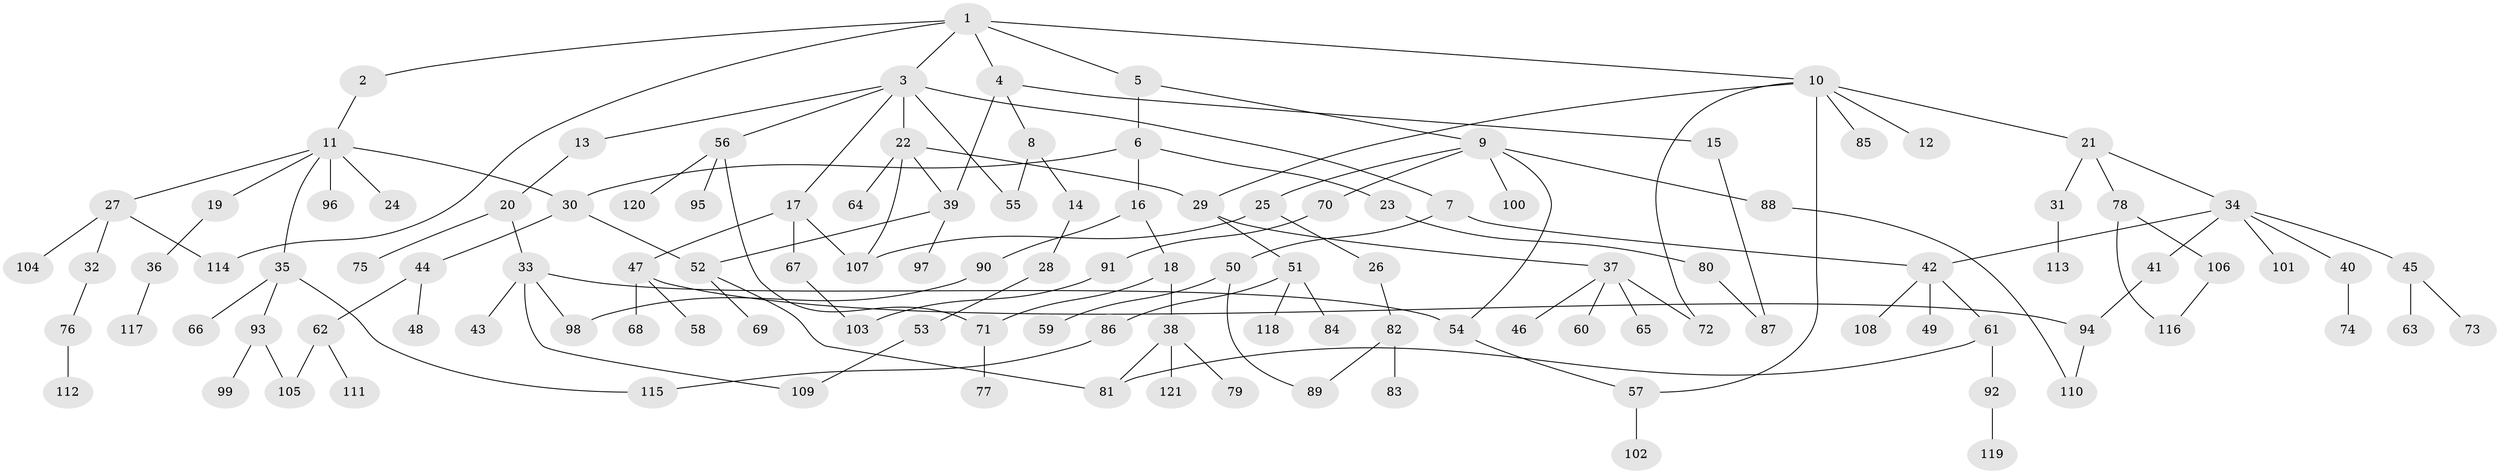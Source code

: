 // coarse degree distribution, {8: 0.02702702702702703, 3: 0.24324324324324326, 2: 0.21621621621621623, 6: 0.08108108108108109, 1: 0.1891891891891892, 4: 0.13513513513513514, 5: 0.10810810810810811}
// Generated by graph-tools (version 1.1) at 2025/36/03/04/25 23:36:10]
// undirected, 121 vertices, 145 edges
graph export_dot {
  node [color=gray90,style=filled];
  1;
  2;
  3;
  4;
  5;
  6;
  7;
  8;
  9;
  10;
  11;
  12;
  13;
  14;
  15;
  16;
  17;
  18;
  19;
  20;
  21;
  22;
  23;
  24;
  25;
  26;
  27;
  28;
  29;
  30;
  31;
  32;
  33;
  34;
  35;
  36;
  37;
  38;
  39;
  40;
  41;
  42;
  43;
  44;
  45;
  46;
  47;
  48;
  49;
  50;
  51;
  52;
  53;
  54;
  55;
  56;
  57;
  58;
  59;
  60;
  61;
  62;
  63;
  64;
  65;
  66;
  67;
  68;
  69;
  70;
  71;
  72;
  73;
  74;
  75;
  76;
  77;
  78;
  79;
  80;
  81;
  82;
  83;
  84;
  85;
  86;
  87;
  88;
  89;
  90;
  91;
  92;
  93;
  94;
  95;
  96;
  97;
  98;
  99;
  100;
  101;
  102;
  103;
  104;
  105;
  106;
  107;
  108;
  109;
  110;
  111;
  112;
  113;
  114;
  115;
  116;
  117;
  118;
  119;
  120;
  121;
  1 -- 2;
  1 -- 3;
  1 -- 4;
  1 -- 5;
  1 -- 10;
  1 -- 114;
  2 -- 11;
  3 -- 7;
  3 -- 13;
  3 -- 17;
  3 -- 22;
  3 -- 56;
  3 -- 55;
  4 -- 8;
  4 -- 15;
  4 -- 39;
  5 -- 6;
  5 -- 9;
  6 -- 16;
  6 -- 23;
  6 -- 30;
  7 -- 50;
  7 -- 42;
  8 -- 14;
  8 -- 55;
  9 -- 25;
  9 -- 54;
  9 -- 70;
  9 -- 88;
  9 -- 100;
  10 -- 12;
  10 -- 21;
  10 -- 72;
  10 -- 85;
  10 -- 57;
  10 -- 29;
  11 -- 19;
  11 -- 24;
  11 -- 27;
  11 -- 30;
  11 -- 35;
  11 -- 96;
  13 -- 20;
  14 -- 28;
  15 -- 87;
  16 -- 18;
  16 -- 90;
  17 -- 47;
  17 -- 67;
  17 -- 107;
  18 -- 38;
  18 -- 71;
  19 -- 36;
  20 -- 33;
  20 -- 75;
  21 -- 31;
  21 -- 34;
  21 -- 78;
  22 -- 29;
  22 -- 64;
  22 -- 39;
  22 -- 107;
  23 -- 80;
  25 -- 26;
  25 -- 107;
  26 -- 82;
  27 -- 32;
  27 -- 104;
  27 -- 114;
  28 -- 53;
  29 -- 37;
  29 -- 51;
  30 -- 44;
  30 -- 52;
  31 -- 113;
  32 -- 76;
  33 -- 43;
  33 -- 109;
  33 -- 54;
  33 -- 98;
  34 -- 40;
  34 -- 41;
  34 -- 42;
  34 -- 45;
  34 -- 101;
  35 -- 66;
  35 -- 93;
  35 -- 115;
  36 -- 117;
  37 -- 46;
  37 -- 60;
  37 -- 65;
  37 -- 72;
  38 -- 79;
  38 -- 121;
  38 -- 81;
  39 -- 52;
  39 -- 97;
  40 -- 74;
  41 -- 94;
  42 -- 49;
  42 -- 61;
  42 -- 108;
  44 -- 48;
  44 -- 62;
  45 -- 63;
  45 -- 73;
  47 -- 58;
  47 -- 68;
  47 -- 94;
  50 -- 59;
  50 -- 89;
  51 -- 84;
  51 -- 86;
  51 -- 118;
  52 -- 69;
  52 -- 81;
  53 -- 109;
  54 -- 57;
  56 -- 71;
  56 -- 95;
  56 -- 120;
  57 -- 102;
  61 -- 92;
  61 -- 81;
  62 -- 105;
  62 -- 111;
  67 -- 103;
  70 -- 91;
  71 -- 77;
  76 -- 112;
  78 -- 106;
  78 -- 116;
  80 -- 87;
  82 -- 83;
  82 -- 89;
  86 -- 115;
  88 -- 110;
  90 -- 98;
  91 -- 103;
  92 -- 119;
  93 -- 99;
  93 -- 105;
  94 -- 110;
  106 -- 116;
}
